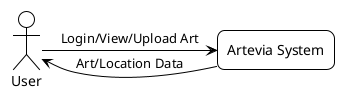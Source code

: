 @startuml Level 0 - Context Diagram
!theme plain
skinparam roundCorner 15
skinparam backgroundColor transparent

actor User
rectangle "Artevia System" as System

User -right-> System : Login/View/Upload Art
System -left-> User : Art/Location Data

@enduml
